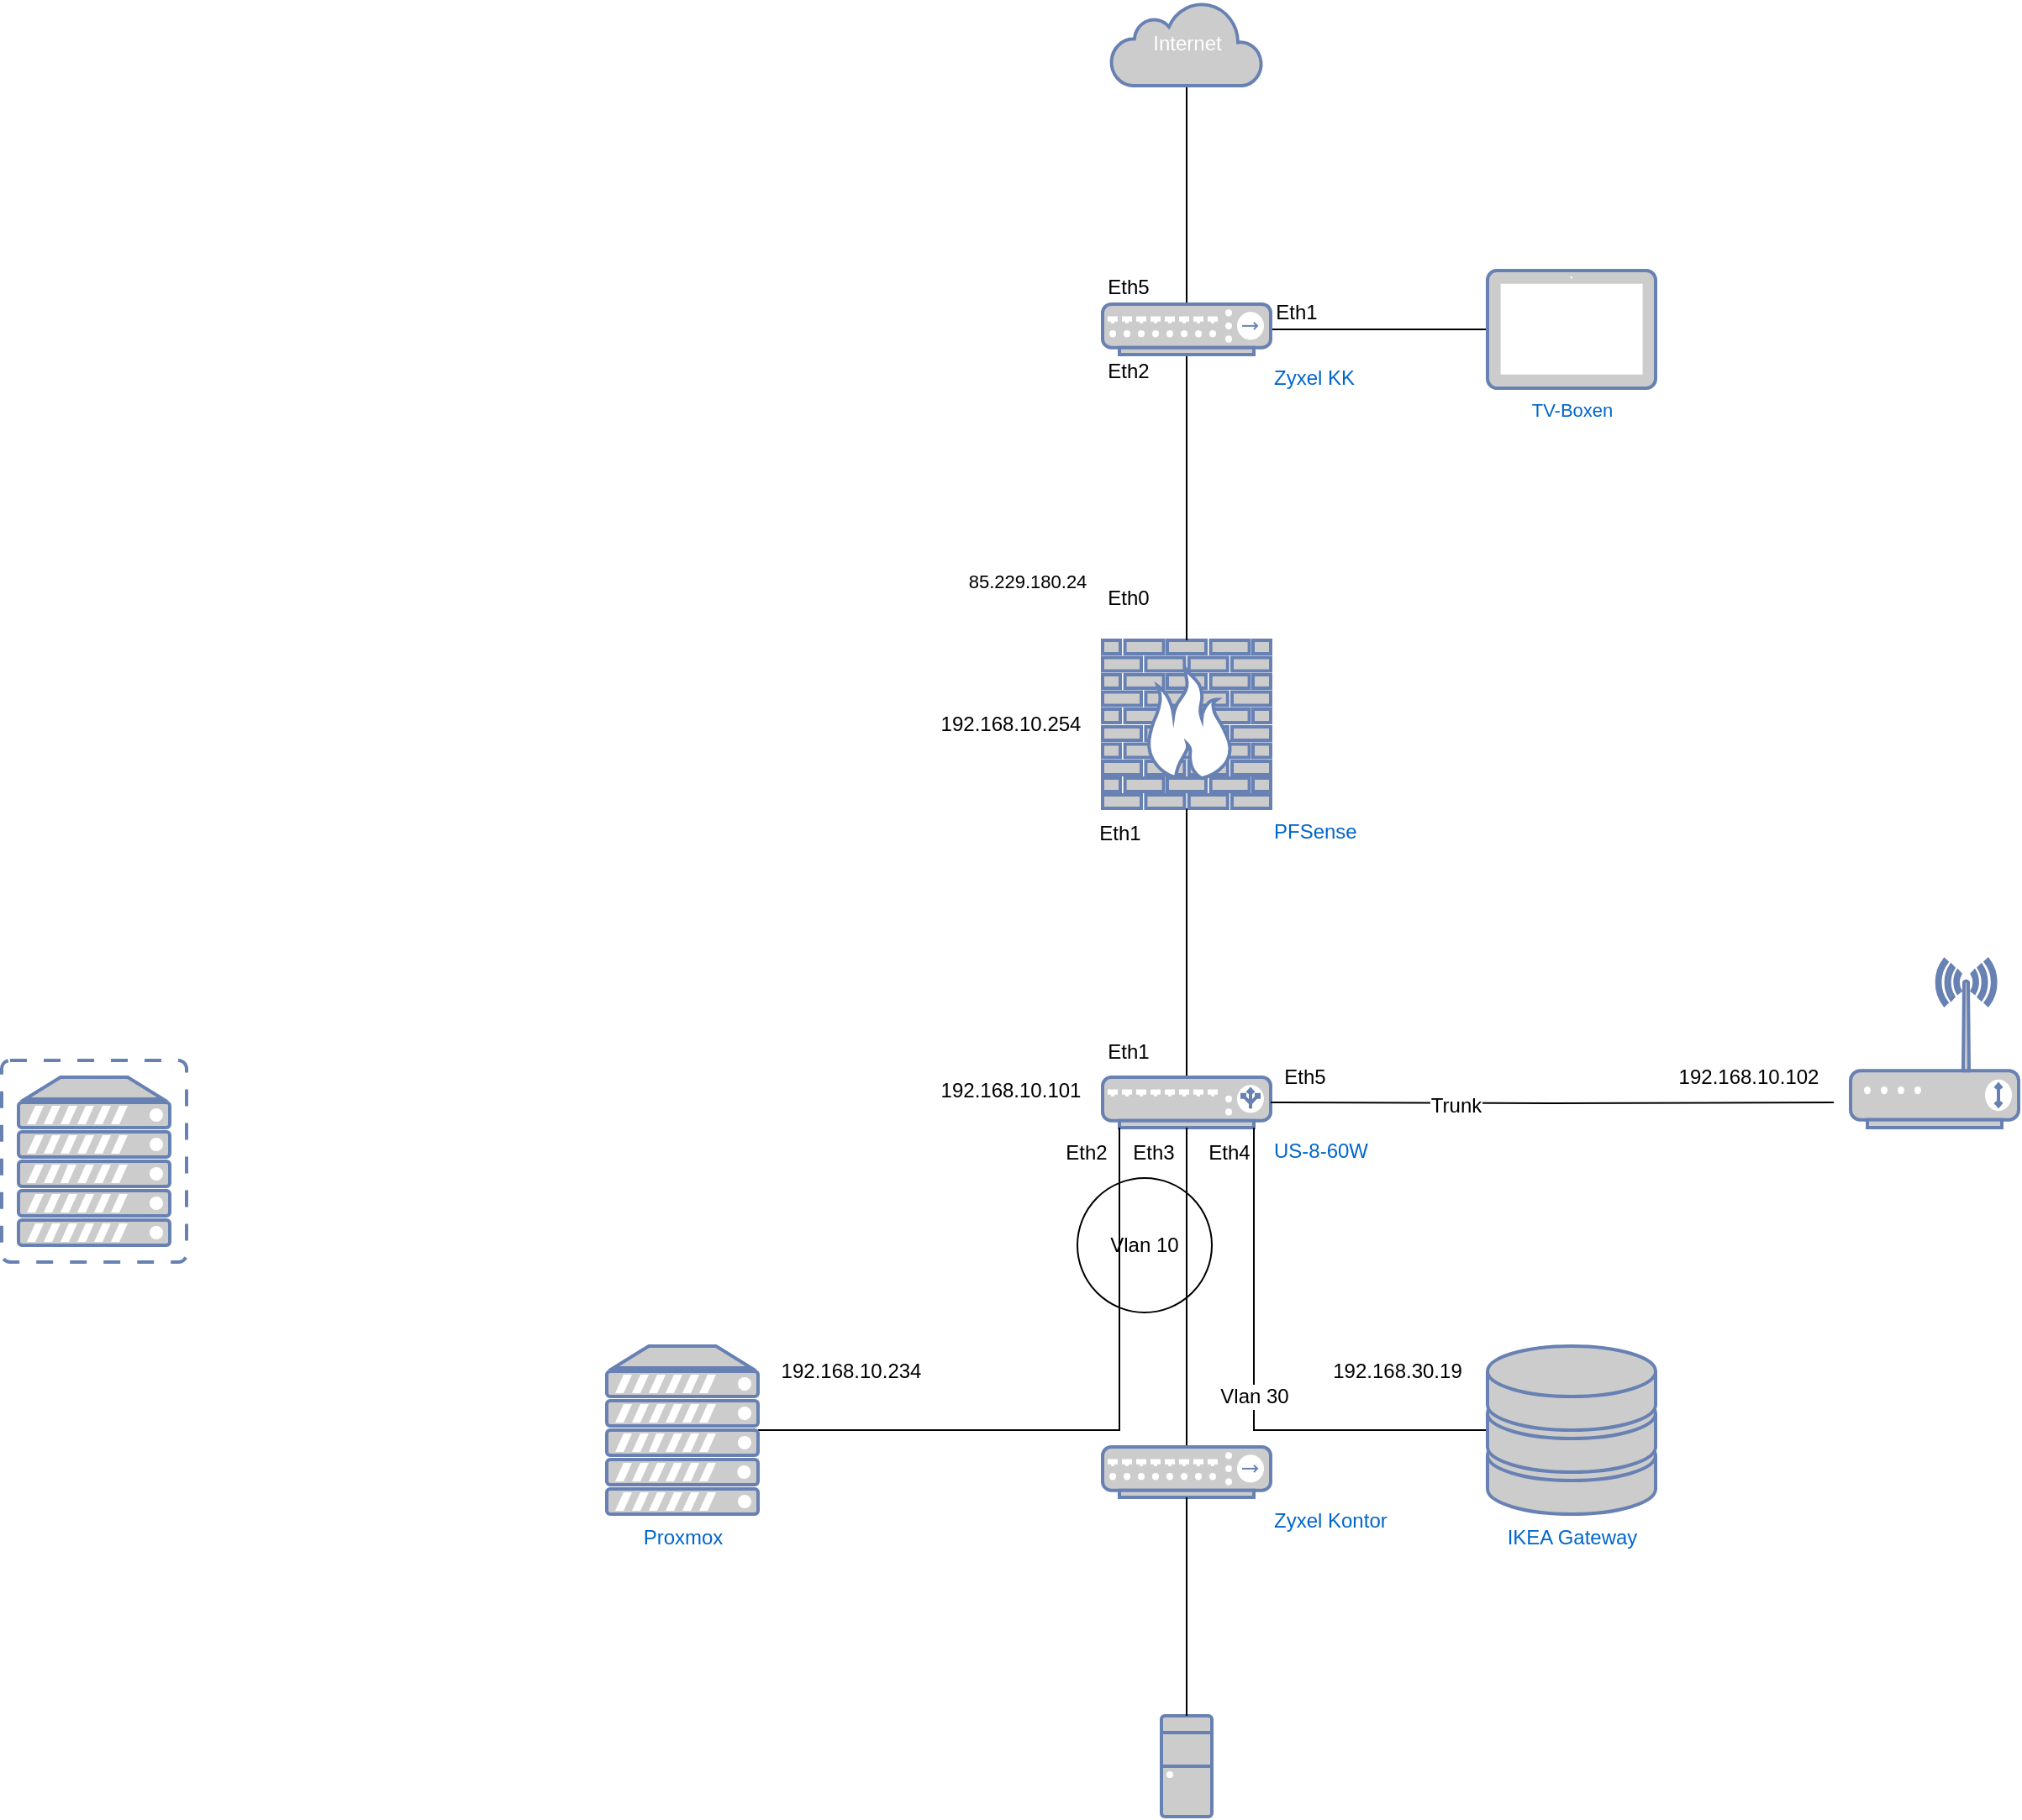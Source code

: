 <mxfile version="20.5.2" type="github">
  <diagram id="1Gc7Cqbz669NY40WBp6f" name="Page-1">
    <mxGraphModel dx="1817" dy="953" grid="1" gridSize="10" guides="1" tooltips="1" connect="1" arrows="1" fold="1" page="0" pageScale="1" pageWidth="827" pageHeight="1169" math="0" shadow="0">
      <root>
        <mxCell id="0" />
        <mxCell id="1" parent="0" />
        <mxCell id="QMrvayQXj66Ja5gT8FU1-3" value="Vlan 10" style="ellipse;whiteSpace=wrap;html=1;aspect=fixed;fontSize=12;" vertex="1" parent="1">
          <mxGeometry x="70" y="750" width="80" height="80" as="geometry" />
        </mxCell>
        <mxCell id="x2MwPn9kX15RpM_ZnCbR-17" style="edgeStyle=orthogonalEdgeStyle;rounded=0;orthogonalLoop=1;jettySize=auto;html=1;entryX=0.5;entryY=0;entryDx=0;entryDy=0;entryPerimeter=0;fontSize=12;endArrow=none;endFill=0;" parent="1" source="x2MwPn9kX15RpM_ZnCbR-1" target="x2MwPn9kX15RpM_ZnCbR-16" edge="1">
          <mxGeometry relative="1" as="geometry" />
        </mxCell>
        <mxCell id="x2MwPn9kX15RpM_ZnCbR-20" value="Eth1" style="edgeLabel;html=1;align=center;verticalAlign=middle;resizable=0;points=[];fontSize=12;" parent="x2MwPn9kX15RpM_ZnCbR-17" vertex="1" connectable="0">
          <mxGeometry x="0.789" y="-3" relative="1" as="geometry">
            <mxPoint x="-32" y="2" as="offset" />
          </mxGeometry>
        </mxCell>
        <mxCell id="x2MwPn9kX15RpM_ZnCbR-1" value="PFSense" style="fontColor=#0066CC;verticalAlign=top;verticalLabelPosition=bottom;labelPosition=right;align=left;html=1;outlineConnect=0;fillColor=#CCCCCC;strokeColor=#6881B3;gradientColor=none;gradientDirection=north;strokeWidth=2;shape=mxgraph.networks.firewall;" parent="1" vertex="1">
          <mxGeometry x="85" y="430" width="100" height="100" as="geometry" />
        </mxCell>
        <mxCell id="x2MwPn9kX15RpM_ZnCbR-3" value="&lt;font style=&quot;font-size: 12px;&quot;&gt;Eth2&lt;/font&gt;" style="edgeStyle=orthogonalEdgeStyle;rounded=0;orthogonalLoop=1;jettySize=auto;html=1;endArrow=none;endFill=0;startArrow=none;" parent="1" source="x2MwPn9kX15RpM_ZnCbR-4" target="x2MwPn9kX15RpM_ZnCbR-1" edge="1">
          <mxGeometry x="-0.882" y="-35" relative="1" as="geometry">
            <Array as="points">
              <mxPoint x="135" y="340" />
              <mxPoint x="135" y="340" />
            </Array>
            <mxPoint as="offset" />
          </mxGeometry>
        </mxCell>
        <mxCell id="x2MwPn9kX15RpM_ZnCbR-8" value="Eth5" style="edgeStyle=orthogonalEdgeStyle;rounded=0;orthogonalLoop=1;jettySize=auto;html=1;endArrow=none;endFill=0;labelPosition=center;verticalLabelPosition=middle;align=center;verticalAlign=middle;fontSize=12;" parent="1" source="x2MwPn9kX15RpM_ZnCbR-2" target="x2MwPn9kX15RpM_ZnCbR-4" edge="1">
          <mxGeometry x="0.846" y="-35" relative="1" as="geometry">
            <mxPoint as="offset" />
          </mxGeometry>
        </mxCell>
        <mxCell id="x2MwPn9kX15RpM_ZnCbR-2" value="Internet" style="html=1;outlineConnect=0;fillColor=#CCCCCC;strokeColor=#6881B3;gradientColor=none;gradientDirection=north;strokeWidth=2;shape=mxgraph.networks.cloud;fontColor=#ffffff;" parent="1" vertex="1">
          <mxGeometry x="90" y="50" width="90" height="50" as="geometry" />
        </mxCell>
        <mxCell id="x2MwPn9kX15RpM_ZnCbR-11" style="edgeStyle=orthogonalEdgeStyle;rounded=0;orthogonalLoop=1;jettySize=auto;html=1;fontSize=11;endArrow=none;endFill=0;" parent="1" source="x2MwPn9kX15RpM_ZnCbR-4" target="x2MwPn9kX15RpM_ZnCbR-10" edge="1">
          <mxGeometry relative="1" as="geometry" />
        </mxCell>
        <mxCell id="x2MwPn9kX15RpM_ZnCbR-4" value="Zyxel KK" style="fontColor=#0066CC;verticalAlign=top;verticalLabelPosition=bottom;labelPosition=right;align=left;html=1;outlineConnect=0;fillColor=#CCCCCC;strokeColor=#6881B3;gradientColor=none;gradientDirection=north;strokeWidth=2;shape=mxgraph.networks.hub;" parent="1" vertex="1">
          <mxGeometry x="85" y="230" width="100" height="30" as="geometry" />
        </mxCell>
        <mxCell id="x2MwPn9kX15RpM_ZnCbR-9" value="Eth0" style="text;html=1;align=center;verticalAlign=middle;resizable=0;points=[];autosize=1;strokeColor=none;fillColor=none;fontSize=12;" parent="1" vertex="1">
          <mxGeometry x="75" y="390" width="50" height="30" as="geometry" />
        </mxCell>
        <mxCell id="x2MwPn9kX15RpM_ZnCbR-10" value="TV-Boxen" style="fontColor=#0066CC;verticalAlign=top;verticalLabelPosition=bottom;labelPosition=center;align=center;html=1;outlineConnect=0;fillColor=#CCCCCC;strokeColor=#6881B3;gradientColor=none;gradientDirection=north;strokeWidth=2;shape=mxgraph.networks.tablet;fontSize=11;" parent="1" vertex="1">
          <mxGeometry x="314" y="210" width="100" height="70" as="geometry" />
        </mxCell>
        <mxCell id="x2MwPn9kX15RpM_ZnCbR-12" value="Eth1" style="text;html=1;align=center;verticalAlign=middle;resizable=0;points=[];autosize=1;strokeColor=none;fillColor=none;fontSize=12;" parent="1" vertex="1">
          <mxGeometry x="175" y="220" width="50" height="30" as="geometry" />
        </mxCell>
        <mxCell id="x2MwPn9kX15RpM_ZnCbR-13" value="&lt;br/&gt;&lt;br/&gt;		&lt;br/&gt;							85.229.180.24									" style="text;html=1;align=center;verticalAlign=middle;resizable=0;points=[];autosize=1;strokeColor=none;fillColor=none;fontSize=11;" parent="1" vertex="1">
          <mxGeometry x="-5" y="340" width="90" height="70" as="geometry" />
        </mxCell>
        <mxCell id="x2MwPn9kX15RpM_ZnCbR-14" value="Eth1" style="text;html=1;align=center;verticalAlign=middle;resizable=0;points=[];autosize=1;strokeColor=none;fillColor=none;fontSize=12;" parent="1" vertex="1">
          <mxGeometry x="70" y="530" width="50" height="30" as="geometry" />
        </mxCell>
        <mxCell id="x2MwPn9kX15RpM_ZnCbR-16" value="US-8-60W" style="fontColor=#0066CC;verticalAlign=top;verticalLabelPosition=bottom;labelPosition=right;align=left;html=1;outlineConnect=0;fillColor=#CCCCCC;strokeColor=#6881B3;gradientColor=none;gradientDirection=north;strokeWidth=2;shape=mxgraph.networks.load_balancer;fontSize=12;" parent="1" vertex="1">
          <mxGeometry x="85" y="690" width="100" height="30" as="geometry" />
        </mxCell>
        <mxCell id="x2MwPn9kX15RpM_ZnCbR-18" value="192.168.10.254" style="text;html=1;align=center;verticalAlign=middle;resizable=0;points=[];autosize=1;strokeColor=none;fillColor=none;fontSize=12;" parent="1" vertex="1">
          <mxGeometry x="-25" y="465" width="110" height="30" as="geometry" />
        </mxCell>
        <mxCell id="x2MwPn9kX15RpM_ZnCbR-19" value="&#xa;&lt;span data-label=&quot;192.168.10.101&quot; class=&quot;text__cVJGLfUT text-body__cVJGLfUT text-light-secondary__cVJGLfUT text-weight-normal__cVJGLfUT&quot;&gt;192.168.10.101&lt;/span&gt;&#xa;&#xa;" style="text;html=1;align=center;verticalAlign=middle;resizable=0;points=[];autosize=1;strokeColor=none;fillColor=none;fontSize=12;" parent="1" vertex="1">
          <mxGeometry x="-25" y="675" width="110" height="60" as="geometry" />
        </mxCell>
        <mxCell id="x2MwPn9kX15RpM_ZnCbR-24" style="edgeStyle=orthogonalEdgeStyle;rounded=0;orthogonalLoop=1;jettySize=auto;html=1;entryX=0.1;entryY=1;entryDx=0;entryDy=0;entryPerimeter=0;fontSize=12;endArrow=none;endFill=0;" parent="1" source="x2MwPn9kX15RpM_ZnCbR-23" target="x2MwPn9kX15RpM_ZnCbR-16" edge="1">
          <mxGeometry relative="1" as="geometry" />
        </mxCell>
        <mxCell id="x2MwPn9kX15RpM_ZnCbR-23" value="Proxmox" style="fontColor=#0066CC;verticalAlign=top;verticalLabelPosition=bottom;labelPosition=center;align=center;html=1;outlineConnect=0;fillColor=#CCCCCC;strokeColor=#6881B3;gradientColor=none;gradientDirection=north;strokeWidth=2;shape=mxgraph.networks.server;fontSize=12;" parent="1" vertex="1">
          <mxGeometry x="-210" y="850" width="90" height="100" as="geometry" />
        </mxCell>
        <mxCell id="x2MwPn9kX15RpM_ZnCbR-25" value="Eth2" style="text;html=1;align=center;verticalAlign=middle;resizable=0;points=[];autosize=1;strokeColor=none;fillColor=none;fontSize=12;" parent="1" vertex="1">
          <mxGeometry x="50" y="720" width="50" height="30" as="geometry" />
        </mxCell>
        <mxCell id="x2MwPn9kX15RpM_ZnCbR-26" value="192.168.10.234" style="text;html=1;align=center;verticalAlign=middle;resizable=0;points=[];autosize=1;strokeColor=none;fillColor=none;fontSize=12;" parent="1" vertex="1">
          <mxGeometry x="-120" y="850" width="110" height="30" as="geometry" />
        </mxCell>
        <mxCell id="x2MwPn9kX15RpM_ZnCbR-28" style="edgeStyle=orthogonalEdgeStyle;rounded=0;orthogonalLoop=1;jettySize=auto;html=1;entryX=0.5;entryY=1;entryDx=0;entryDy=0;entryPerimeter=0;fontSize=12;endArrow=none;endFill=0;startArrow=none;" parent="1" source="x2MwPn9kX15RpM_ZnCbR-30" target="x2MwPn9kX15RpM_ZnCbR-16" edge="1">
          <mxGeometry relative="1" as="geometry" />
        </mxCell>
        <mxCell id="x2MwPn9kX15RpM_ZnCbR-27" value="" style="fontColor=#0066CC;verticalAlign=top;verticalLabelPosition=bottom;labelPosition=center;align=center;html=1;outlineConnect=0;fillColor=#CCCCCC;strokeColor=#6881B3;gradientColor=none;gradientDirection=north;strokeWidth=2;shape=mxgraph.networks.desktop_pc;fontSize=12;" parent="1" vertex="1">
          <mxGeometry x="120" y="1070" width="30" height="60" as="geometry" />
        </mxCell>
        <mxCell id="x2MwPn9kX15RpM_ZnCbR-29" value="Eth3" style="text;html=1;align=center;verticalAlign=middle;resizable=0;points=[];autosize=1;strokeColor=none;fillColor=none;fontSize=12;" parent="1" vertex="1">
          <mxGeometry x="90" y="720" width="50" height="30" as="geometry" />
        </mxCell>
        <mxCell id="x2MwPn9kX15RpM_ZnCbR-30" value="&lt;div&gt;Zyxel Kontor&lt;/div&gt;&lt;div&gt;&lt;br&gt;&lt;/div&gt;" style="fontColor=#0066CC;verticalAlign=top;verticalLabelPosition=bottom;labelPosition=right;align=left;html=1;outlineConnect=0;fillColor=#CCCCCC;strokeColor=#6881B3;gradientColor=none;gradientDirection=north;strokeWidth=2;shape=mxgraph.networks.hub;" parent="1" vertex="1">
          <mxGeometry x="85" y="910" width="100" height="30" as="geometry" />
        </mxCell>
        <mxCell id="x2MwPn9kX15RpM_ZnCbR-31" value="" style="edgeStyle=orthogonalEdgeStyle;rounded=0;orthogonalLoop=1;jettySize=auto;html=1;entryX=0.5;entryY=1;entryDx=0;entryDy=0;entryPerimeter=0;fontSize=12;endArrow=none;endFill=0;" parent="1" source="x2MwPn9kX15RpM_ZnCbR-27" target="x2MwPn9kX15RpM_ZnCbR-30" edge="1">
          <mxGeometry relative="1" as="geometry">
            <mxPoint x="135" y="1070.0" as="sourcePoint" />
            <mxPoint x="135" y="720" as="targetPoint" />
          </mxGeometry>
        </mxCell>
        <mxCell id="x2MwPn9kX15RpM_ZnCbR-33" value="Vlan 30" style="edgeStyle=orthogonalEdgeStyle;rounded=0;orthogonalLoop=1;jettySize=auto;html=1;entryX=0.9;entryY=1;entryDx=0;entryDy=0;entryPerimeter=0;fontSize=12;endArrow=none;endFill=0;" parent="1" source="x2MwPn9kX15RpM_ZnCbR-32" target="x2MwPn9kX15RpM_ZnCbR-16" edge="1">
          <mxGeometry relative="1" as="geometry" />
        </mxCell>
        <mxCell id="x2MwPn9kX15RpM_ZnCbR-32" value="&lt;div&gt;IKEA Gateway&lt;/div&gt;" style="fontColor=#0066CC;verticalAlign=top;verticalLabelPosition=bottom;labelPosition=center;align=center;html=1;outlineConnect=0;fillColor=#CCCCCC;strokeColor=#6881B3;gradientColor=none;gradientDirection=north;strokeWidth=2;shape=mxgraph.networks.storage;fontSize=12;" parent="1" vertex="1">
          <mxGeometry x="314" y="850" width="100" height="100" as="geometry" />
        </mxCell>
        <mxCell id="x2MwPn9kX15RpM_ZnCbR-35" value="" style="fontColor=#0066CC;verticalAlign=top;verticalLabelPosition=bottom;labelPosition=center;align=center;html=1;outlineConnect=0;fillColor=#CCCCCC;strokeColor=#6881B3;gradientColor=none;gradientDirection=north;strokeWidth=2;shape=mxgraph.networks.virtual_server;fontSize=12;" parent="1" vertex="1">
          <mxGeometry x="-570" y="680" width="110" height="120" as="geometry" />
        </mxCell>
        <mxCell id="QMrvayQXj66Ja5gT8FU1-1" value="&lt;span data-label=&quot;192.168.30.19&quot; class=&quot;text__cVJGLfUT text-caption__cVJGLfUT text-light-secondary__cVJGLfUT text-weight-normal__cVJGLfUT&quot;&gt;192.168.30.19&lt;/span&gt;" style="text;html=1;align=center;verticalAlign=middle;resizable=0;points=[];autosize=1;strokeColor=none;fillColor=none;fontSize=12;" vertex="1" parent="1">
          <mxGeometry x="210" y="850" width="100" height="30" as="geometry" />
        </mxCell>
        <mxCell id="QMrvayQXj66Ja5gT8FU1-6" style="edgeStyle=orthogonalEdgeStyle;rounded=0;orthogonalLoop=1;jettySize=auto;html=1;entryX=1;entryY=0.5;entryDx=0;entryDy=0;entryPerimeter=0;fontSize=12;endArrow=none;endFill=0;" edge="1" parent="1" target="x2MwPn9kX15RpM_ZnCbR-16">
          <mxGeometry relative="1" as="geometry">
            <mxPoint x="520" y="705" as="sourcePoint" />
            <Array as="points" />
          </mxGeometry>
        </mxCell>
        <mxCell id="QMrvayQXj66Ja5gT8FU1-9" value="Trunk" style="edgeLabel;html=1;align=center;verticalAlign=middle;resizable=0;points=[];fontSize=12;" vertex="1" connectable="0" parent="QMrvayQXj66Ja5gT8FU1-6">
          <mxGeometry x="0.345" y="2" relative="1" as="geometry">
            <mxPoint as="offset" />
          </mxGeometry>
        </mxCell>
        <mxCell id="QMrvayQXj66Ja5gT8FU1-4" value="" style="fontColor=#0066CC;verticalAlign=top;verticalLabelPosition=bottom;labelPosition=center;align=center;html=1;outlineConnect=0;fillColor=#CCCCCC;strokeColor=#6881B3;gradientColor=none;gradientDirection=north;strokeWidth=2;shape=mxgraph.networks.wireless_modem;fontSize=12;" vertex="1" parent="1">
          <mxGeometry x="530" y="620" width="100" height="100" as="geometry" />
        </mxCell>
        <mxCell id="QMrvayQXj66Ja5gT8FU1-5" value="Eth4" style="text;html=1;align=center;verticalAlign=middle;resizable=0;points=[];autosize=1;strokeColor=none;fillColor=none;fontSize=12;" vertex="1" parent="1">
          <mxGeometry x="135" y="720" width="50" height="30" as="geometry" />
        </mxCell>
        <mxCell id="QMrvayQXj66Ja5gT8FU1-7" value="Eth5" style="text;html=1;align=center;verticalAlign=middle;resizable=0;points=[];autosize=1;strokeColor=none;fillColor=none;fontSize=12;" vertex="1" parent="1">
          <mxGeometry x="180" y="675" width="50" height="30" as="geometry" />
        </mxCell>
        <mxCell id="QMrvayQXj66Ja5gT8FU1-8" value="&lt;span data-label=&quot;192.168.10.102&quot; class=&quot;text__cVJGLfUT text-caption__cVJGLfUT text-light-secondary__cVJGLfUT text-weight-normal__cVJGLfUT&quot;&gt;192.168.10.102&lt;/span&gt;" style="text;html=1;align=center;verticalAlign=middle;resizable=0;points=[];autosize=1;strokeColor=none;fillColor=none;fontSize=12;" vertex="1" parent="1">
          <mxGeometry x="414" y="675" width="110" height="30" as="geometry" />
        </mxCell>
      </root>
    </mxGraphModel>
  </diagram>
</mxfile>
